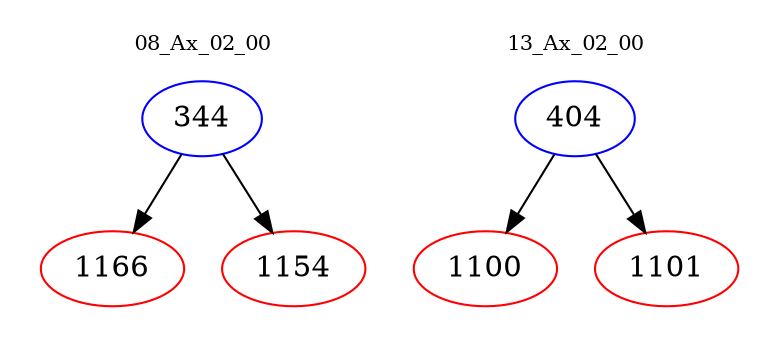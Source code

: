 digraph{
subgraph cluster_0 {
color = white
label = "08_Ax_02_00";
fontsize=10;
T0_344 [label="344", color="blue"]
T0_344 -> T0_1166 [color="black"]
T0_1166 [label="1166", color="red"]
T0_344 -> T0_1154 [color="black"]
T0_1154 [label="1154", color="red"]
}
subgraph cluster_1 {
color = white
label = "13_Ax_02_00";
fontsize=10;
T1_404 [label="404", color="blue"]
T1_404 -> T1_1100 [color="black"]
T1_1100 [label="1100", color="red"]
T1_404 -> T1_1101 [color="black"]
T1_1101 [label="1101", color="red"]
}
}

